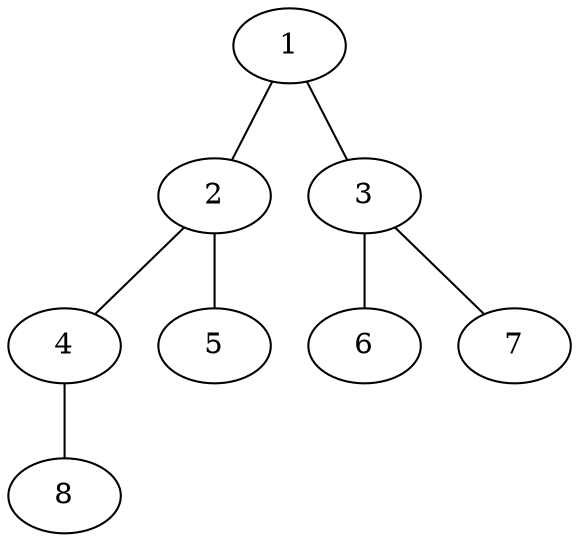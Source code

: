 graph Tree{
	1 -- {2 3};
	2 -- {4 5};
	3 -- {6 7};
	4 -- {8};
	5 -- {};
	6 -- {};
	7 -- {};
	8 -- {};
}